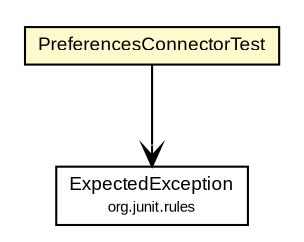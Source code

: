 #!/usr/local/bin/dot
#
# Class diagram 
# Generated by UMLGraph version R5_6-24-gf6e263 (http://www.umlgraph.org/)
#

digraph G {
	edge [fontname="arial",fontsize=10,labelfontname="arial",labelfontsize=10];
	node [fontname="arial",fontsize=10,shape=plaintext];
	nodesep=0.25;
	ranksep=0.5;
	// org.settings4j.connector.PreferencesConnectorTest
	c1240 [label=<<table title="org.settings4j.connector.PreferencesConnectorTest" border="0" cellborder="1" cellspacing="0" cellpadding="2" port="p" bgcolor="lemonChiffon" href="./PreferencesConnectorTest.html">
		<tr><td><table border="0" cellspacing="0" cellpadding="1">
<tr><td align="center" balign="center"> PreferencesConnectorTest </td></tr>
		</table></td></tr>
		</table>>, URL="./PreferencesConnectorTest.html", fontname="arial", fontcolor="black", fontsize=9.0];
	// org.settings4j.connector.PreferencesConnectorTest NAVASSOC org.junit.rules.ExpectedException
	c1240:p -> c1266:p [taillabel="", label="", headlabel="", fontname="arial", fontcolor="black", fontsize=10.0, color="black", arrowhead=open];
	// org.junit.rules.ExpectedException
	c1266 [label=<<table title="org.junit.rules.ExpectedException" border="0" cellborder="1" cellspacing="0" cellpadding="2" port="p" href="http://junit.org/javadoc/latest/org/junit/rules/ExpectedException.html">
		<tr><td><table border="0" cellspacing="0" cellpadding="1">
<tr><td align="center" balign="center"> ExpectedException </td></tr>
<tr><td align="center" balign="center"><font point-size="7.0"> org.junit.rules </font></td></tr>
		</table></td></tr>
		</table>>, URL="http://junit.org/javadoc/latest/org/junit/rules/ExpectedException.html", fontname="arial", fontcolor="black", fontsize=9.0];
}

